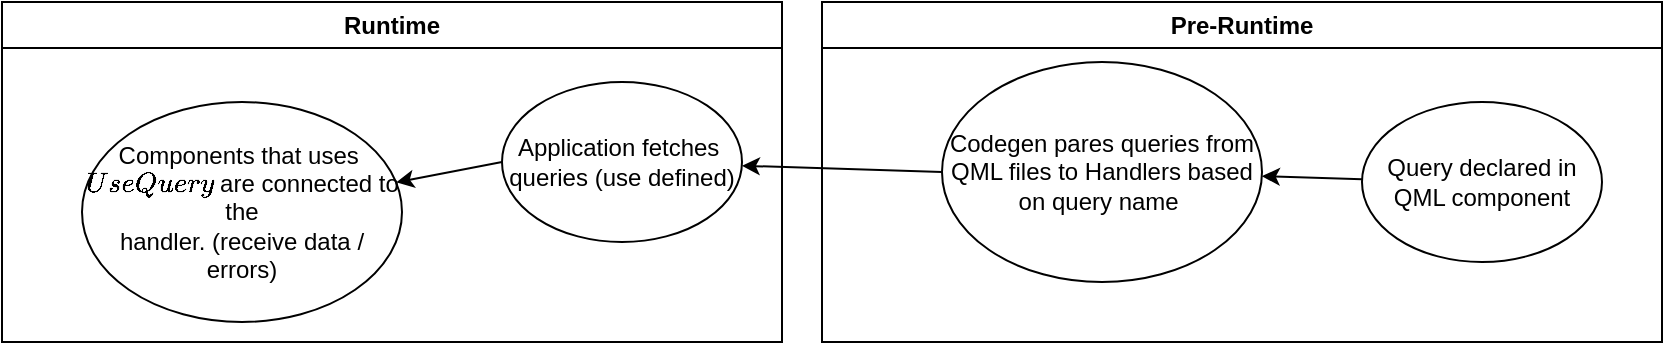<mxfile version="20.8.20" type="github">
  <diagram name="Page-1" id="kSJdXDSHzsTl4Mddqtbs">
    <mxGraphModel dx="1360" dy="1976" grid="1" gridSize="10" guides="1" tooltips="1" connect="1" arrows="1" fold="1" page="1" pageScale="1" pageWidth="827" pageHeight="1169" math="0" shadow="0">
      <root>
        <mxCell id="0" />
        <mxCell id="1" parent="0" />
        <mxCell id="kr0_Uy6KmyA2pM0_-5qq-11" value="" style="endArrow=classic;html=1;rounded=0;exitX=0;exitY=0.5;exitDx=0;exitDy=0;" parent="1" source="kr0_Uy6KmyA2pM0_-5qq-4" target="kr0_Uy6KmyA2pM0_-5qq-5" edge="1">
          <mxGeometry width="50" height="50" relative="1" as="geometry">
            <mxPoint x="440" y="-970" as="sourcePoint" />
            <mxPoint x="390" y="-920" as="targetPoint" />
          </mxGeometry>
        </mxCell>
        <mxCell id="kr0_Uy6KmyA2pM0_-5qq-12" value="Pre-Runtime" style="swimlane;whiteSpace=wrap;html=1;" parent="1" vertex="1">
          <mxGeometry x="450" y="-1120" width="420" height="170" as="geometry" />
        </mxCell>
        <mxCell id="kr0_Uy6KmyA2pM0_-5qq-4" value="Codegen pares queries from QML files to Handlers based on query name&amp;nbsp;" style="ellipse;whiteSpace=wrap;html=1;" parent="kr0_Uy6KmyA2pM0_-5qq-12" vertex="1">
          <mxGeometry x="60" y="30" width="160" height="110" as="geometry" />
        </mxCell>
        <mxCell id="kr0_Uy6KmyA2pM0_-5qq-1" value="Query declared in QML component" style="ellipse;whiteSpace=wrap;html=1;" parent="kr0_Uy6KmyA2pM0_-5qq-12" vertex="1">
          <mxGeometry x="270" y="50" width="120" height="80" as="geometry" />
        </mxCell>
        <mxCell id="kr0_Uy6KmyA2pM0_-5qq-2" value="" style="curved=1;endArrow=classic;html=1;rounded=0;startArrow=none;" parent="kr0_Uy6KmyA2pM0_-5qq-12" source="kr0_Uy6KmyA2pM0_-5qq-1" target="kr0_Uy6KmyA2pM0_-5qq-4" edge="1">
          <mxGeometry width="50" height="50" relative="1" as="geometry">
            <mxPoint x="10" y="100" as="sourcePoint" />
            <mxPoint x="-140" y="200" as="targetPoint" />
            <Array as="points" />
          </mxGeometry>
        </mxCell>
        <mxCell id="kr0_Uy6KmyA2pM0_-5qq-13" value="Runtime" style="swimlane;whiteSpace=wrap;html=1;" parent="1" vertex="1">
          <mxGeometry x="40" y="-1120" width="390" height="170" as="geometry" />
        </mxCell>
        <mxCell id="kr0_Uy6KmyA2pM0_-5qq-5" value="Application fetches&amp;nbsp;&lt;br&gt;queries (use defined)" style="ellipse;whiteSpace=wrap;html=1;" parent="kr0_Uy6KmyA2pM0_-5qq-13" vertex="1">
          <mxGeometry x="250" y="40" width="120" height="80" as="geometry" />
        </mxCell>
        <mxCell id="kr0_Uy6KmyA2pM0_-5qq-15" value="Components that uses&amp;nbsp;&lt;br&gt;`UseQuery` are connected to the&lt;br&gt;handler. (receive data / errors)" style="ellipse;whiteSpace=wrap;html=1;" parent="kr0_Uy6KmyA2pM0_-5qq-13" vertex="1">
          <mxGeometry x="40" y="50" width="160" height="110" as="geometry" />
        </mxCell>
        <mxCell id="kr0_Uy6KmyA2pM0_-5qq-17" value="" style="endArrow=classic;html=1;rounded=0;exitX=0;exitY=0.5;exitDx=0;exitDy=0;" parent="kr0_Uy6KmyA2pM0_-5qq-13" source="kr0_Uy6KmyA2pM0_-5qq-5" target="kr0_Uy6KmyA2pM0_-5qq-15" edge="1">
          <mxGeometry width="50" height="50" relative="1" as="geometry">
            <mxPoint x="370" y="160" as="sourcePoint" />
            <mxPoint x="320" y="210" as="targetPoint" />
          </mxGeometry>
        </mxCell>
      </root>
    </mxGraphModel>
  </diagram>
</mxfile>

